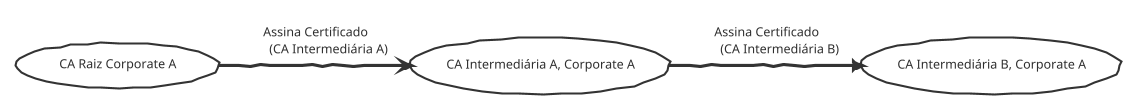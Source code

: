 @startuml
!theme sketchy-outline
skinparam handwritten true

(CA Raiz Corporate A) as RootCA_A
(CA Intermediária A, Corporate A) as IM_A_1
(CA Intermediária B, Corporate A) as IM_A_2
' (CA Raiz Corporate B) as RootCA_B
' (CA Intermediária A, Corporate B) as IM_B_1
' (CA Intermediária B, Corporate B) as IM_B_2

' (Servidor) as Server
' (Cliente) as Client
' actor Alice as A
' actor Bob as B
RootCA_A -> IM_A_1: Assina Certificado\n\t(CA Intermediária A)
IM_A_1 -> IM_A_2: Assina Certificado\n\t(CA Intermediária B)
' RootCA_B -> IM_B_1: Assina Certificado\n\t(CA Intermediária A)
' IM_B_1 -> IM_B_2: Assina Certificado\n\t(CA Intermediária B)

' A -> RootCA: Confia em
' ' A -> B: Envia Certificado\n\t(Servidor)
' B -> RootCA: Confia em 
@enduml